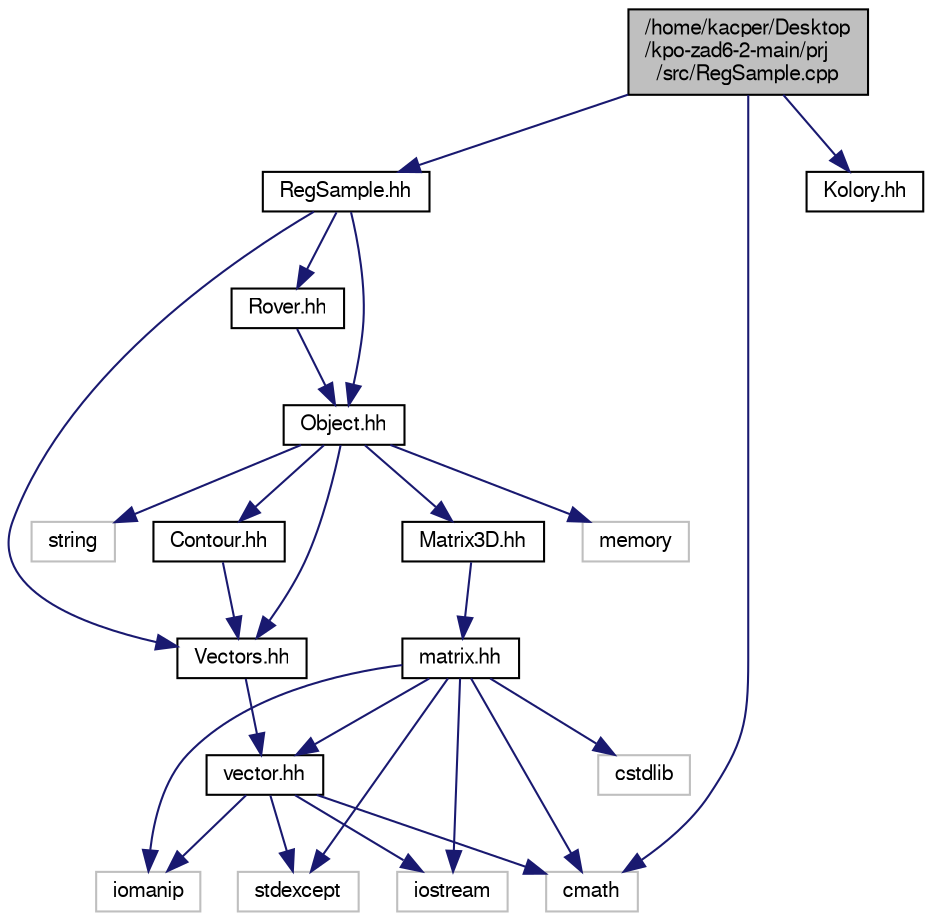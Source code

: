 digraph "/home/kacper/Desktop/kpo-zad6-2-main/prj/src/RegSample.cpp"
{
 // LATEX_PDF_SIZE
  edge [fontname="FreeSans",fontsize="10",labelfontname="FreeSans",labelfontsize="10"];
  node [fontname="FreeSans",fontsize="10",shape=record];
  Node1 [label="/home/kacper/Desktop\l/kpo-zad6-2-main/prj\l/src/RegSample.cpp",height=0.2,width=0.4,color="black", fillcolor="grey75", style="filled", fontcolor="black",tooltip=" "];
  Node1 -> Node2 [color="midnightblue",fontsize="10",style="solid",fontname="FreeSans"];
  Node2 [label="RegSample.hh",height=0.2,width=0.4,color="black", fillcolor="white", style="filled",URL="$a00053.html",tooltip=" "];
  Node2 -> Node3 [color="midnightblue",fontsize="10",style="solid",fontname="FreeSans"];
  Node3 [label="Object.hh",height=0.2,width=0.4,color="black", fillcolor="white", style="filled",URL="$a00047.html",tooltip="Plik zawierajacy klase Object."];
  Node3 -> Node4 [color="midnightblue",fontsize="10",style="solid",fontname="FreeSans"];
  Node4 [label="string",height=0.2,width=0.4,color="grey75", fillcolor="white", style="filled",tooltip=" "];
  Node3 -> Node5 [color="midnightblue",fontsize="10",style="solid",fontname="FreeSans"];
  Node5 [label="Vectors.hh",height=0.2,width=0.4,color="black", fillcolor="white", style="filled",URL="$a00068.html",tooltip="Definiuje instancje Vektor3D i Vector2D."];
  Node5 -> Node6 [color="midnightblue",fontsize="10",style="solid",fontname="FreeSans"];
  Node6 [label="vector.hh",height=0.2,width=0.4,color="black", fillcolor="white", style="filled",URL="$a00065.html",tooltip="Plik naglowkowy z szablonem tVector."];
  Node6 -> Node7 [color="midnightblue",fontsize="10",style="solid",fontname="FreeSans"];
  Node7 [label="iostream",height=0.2,width=0.4,color="grey75", fillcolor="white", style="filled",tooltip=" "];
  Node6 -> Node8 [color="midnightblue",fontsize="10",style="solid",fontname="FreeSans"];
  Node8 [label="iomanip",height=0.2,width=0.4,color="grey75", fillcolor="white", style="filled",tooltip=" "];
  Node6 -> Node9 [color="midnightblue",fontsize="10",style="solid",fontname="FreeSans"];
  Node9 [label="stdexcept",height=0.2,width=0.4,color="grey75", fillcolor="white", style="filled",tooltip=" "];
  Node6 -> Node10 [color="midnightblue",fontsize="10",style="solid",fontname="FreeSans"];
  Node10 [label="cmath",height=0.2,width=0.4,color="grey75", fillcolor="white", style="filled",tooltip=" "];
  Node3 -> Node11 [color="midnightblue",fontsize="10",style="solid",fontname="FreeSans"];
  Node11 [label="Matrix3D.hh",height=0.2,width=0.4,color="black", fillcolor="white", style="filled",URL="$a00044.html",tooltip="Instancja macierzy Matrix3D."];
  Node11 -> Node12 [color="midnightblue",fontsize="10",style="solid",fontname="FreeSans"];
  Node12 [label="matrix.hh",height=0.2,width=0.4,color="black", fillcolor="white", style="filled",URL="$a00041.html",tooltip="Plik z szablonem tMatrix."];
  Node12 -> Node6 [color="midnightblue",fontsize="10",style="solid",fontname="FreeSans"];
  Node12 -> Node7 [color="midnightblue",fontsize="10",style="solid",fontname="FreeSans"];
  Node12 -> Node10 [color="midnightblue",fontsize="10",style="solid",fontname="FreeSans"];
  Node12 -> Node13 [color="midnightblue",fontsize="10",style="solid",fontname="FreeSans"];
  Node13 [label="cstdlib",height=0.2,width=0.4,color="grey75", fillcolor="white", style="filled",tooltip=" "];
  Node12 -> Node8 [color="midnightblue",fontsize="10",style="solid",fontname="FreeSans"];
  Node12 -> Node9 [color="midnightblue",fontsize="10",style="solid",fontname="FreeSans"];
  Node3 -> Node14 [color="midnightblue",fontsize="10",style="solid",fontname="FreeSans"];
  Node14 [label="Contour.hh",height=0.2,width=0.4,color="black", fillcolor="white", style="filled",URL="$a00035.html",tooltip=" "];
  Node14 -> Node5 [color="midnightblue",fontsize="10",style="solid",fontname="FreeSans"];
  Node3 -> Node15 [color="midnightblue",fontsize="10",style="solid",fontname="FreeSans"];
  Node15 [label="memory",height=0.2,width=0.4,color="grey75", fillcolor="white", style="filled",tooltip=" "];
  Node2 -> Node5 [color="midnightblue",fontsize="10",style="solid",fontname="FreeSans"];
  Node2 -> Node16 [color="midnightblue",fontsize="10",style="solid",fontname="FreeSans"];
  Node16 [label="Rover.hh",height=0.2,width=0.4,color="black", fillcolor="white", style="filled",URL="$a00056.html",tooltip="Plik naglowkowy lazika."];
  Node16 -> Node3 [color="midnightblue",fontsize="10",style="solid",fontname="FreeSans"];
  Node1 -> Node17 [color="midnightblue",fontsize="10",style="solid",fontname="FreeSans"];
  Node17 [label="Kolory.hh",height=0.2,width=0.4,color="black", fillcolor="white", style="filled",URL="$a00038.html",tooltip=" "];
  Node1 -> Node10 [color="midnightblue",fontsize="10",style="solid",fontname="FreeSans"];
}
